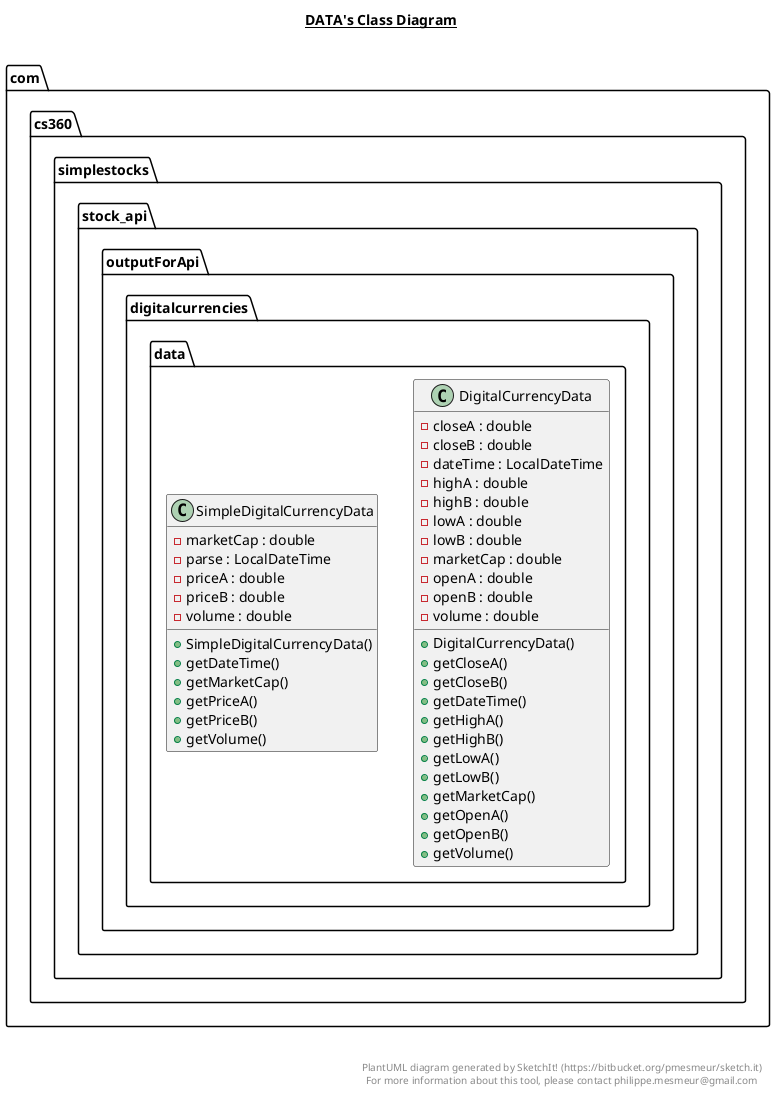 @startuml

title __DATA's Class Diagram__\n

  namespace com.cs360.simplestocks.stock_api {
    namespace outputForApi {
      namespace digitalcurrencies {
        namespace data {
          class com.cs360.simplestocks.stock_api.outputForApi.digitalcurrencies.data.DigitalCurrencyData {
              - closeA : double
              - closeB : double
              - dateTime : LocalDateTime
              - highA : double
              - highB : double
              - lowA : double
              - lowB : double
              - marketCap : double
              - openA : double
              - openB : double
              - volume : double
              + DigitalCurrencyData()
              + getCloseA()
              + getCloseB()
              + getDateTime()
              + getHighA()
              + getHighB()
              + getLowA()
              + getLowB()
              + getMarketCap()
              + getOpenA()
              + getOpenB()
              + getVolume()
          }
        }
      }
    }
  }
  

  namespace com.cs360.simplestocks.stock_api {
    namespace outputForApi {
      namespace digitalcurrencies {
        namespace data {
          class com.cs360.simplestocks.stock_api.outputForApi.digitalcurrencies.data.SimpleDigitalCurrencyData {
              - marketCap : double
              - parse : LocalDateTime
              - priceA : double
              - priceB : double
              - volume : double
              + SimpleDigitalCurrencyData()
              + getDateTime()
              + getMarketCap()
              + getPriceA()
              + getPriceB()
              + getVolume()
          }
        }
      }
    }
  }
  



right footer


PlantUML diagram generated by SketchIt! (https://bitbucket.org/pmesmeur/sketch.it)
For more information about this tool, please contact philippe.mesmeur@gmail.com
endfooter

@enduml

